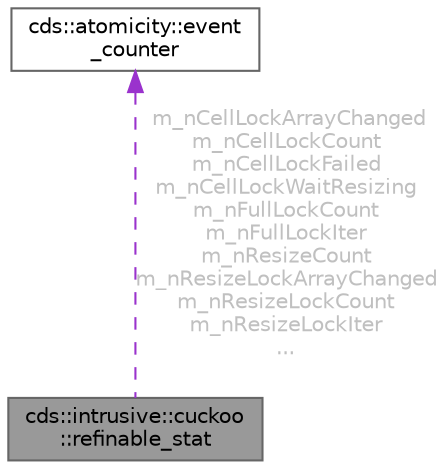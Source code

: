digraph "cds::intrusive::cuckoo::refinable_stat"
{
 // LATEX_PDF_SIZE
  bgcolor="transparent";
  edge [fontname=Helvetica,fontsize=10,labelfontname=Helvetica,labelfontsize=10];
  node [fontname=Helvetica,fontsize=10,shape=box,height=0.2,width=0.4];
  Node1 [id="Node000001",label="cds::intrusive::cuckoo\l::refinable_stat",height=0.2,width=0.4,color="gray40", fillcolor="grey60", style="filled", fontcolor="black",tooltip="Internal statistics for refinable mutex policy"];
  Node2 -> Node1 [id="edge1_Node000001_Node000002",dir="back",color="darkorchid3",style="dashed",tooltip=" ",label=" m_nCellLockArrayChanged\nm_nCellLockCount\nm_nCellLockFailed\nm_nCellLockWaitResizing\nm_nFullLockCount\nm_nFullLockIter\nm_nResizeCount\nm_nResizeLockArrayChanged\nm_nResizeLockCount\nm_nResizeLockIter\n...",fontcolor="grey" ];
  Node2 [id="Node000002",label="cds::atomicity::event\l_counter",height=0.2,width=0.4,color="gray40", fillcolor="white", style="filled",URL="$classcds_1_1atomicity_1_1event__counter.html",tooltip="Atomic event counter."];
}
